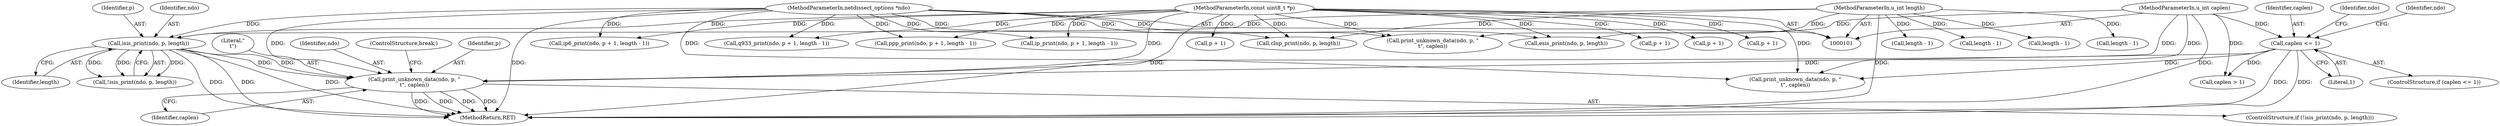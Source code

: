 digraph "1_tcpdump_1dcd10aceabbc03bf571ea32b892c522cbe923de_4@pointer" {
"1000164" [label="(Call,print_unknown_data(ndo, p, \"\n\t\", caplen))"];
"1000160" [label="(Call,isis_print(ndo, p, length))"];
"1000102" [label="(MethodParameterIn,netdissect_options *ndo)"];
"1000103" [label="(MethodParameterIn,const uint8_t *p)"];
"1000104" [label="(MethodParameterIn,u_int length)"];
"1000108" [label="(Call,caplen <= 1)"];
"1000105" [label="(MethodParameterIn,u_int caplen)"];
"1000159" [label="(Call,!isis_print(ndo, p, length))"];
"1000208" [label="(Call,p + 1)"];
"1000110" [label="(Literal,1)"];
"1000162" [label="(Identifier,p)"];
"1000261" [label="(MethodReturn,RET)"];
"1000114" [label="(Identifier,ndo)"];
"1000163" [label="(Identifier,length)"];
"1000108" [label="(Call,caplen <= 1)"];
"1000165" [label="(Identifier,ndo)"];
"1000141" [label="(Call,clnp_print(ndo, p, length))"];
"1000169" [label="(ControlStructure,break;)"];
"1000166" [label="(Identifier,p)"];
"1000216" [label="(Call,ppp_print(ndo, p + 1, length - 1))"];
"1000191" [label="(Call,length - 1)"];
"1000252" [label="(Call,caplen > 1)"];
"1000160" [label="(Call,isis_print(ndo, p, length))"];
"1000103" [label="(MethodParameterIn,const uint8_t *p)"];
"1000218" [label="(Call,p + 1)"];
"1000102" [label="(MethodParameterIn,netdissect_options *ndo)"];
"1000201" [label="(Call,length - 1)"];
"1000158" [label="(ControlStructure,if (!isis_print(ndo, p, length)))"];
"1000161" [label="(Identifier,ndo)"];
"1000145" [label="(Call,print_unknown_data(ndo, p, \"\n\t\", caplen))"];
"1000164" [label="(Call,print_unknown_data(ndo, p, \"\n\t\", caplen))"];
"1000107" [label="(ControlStructure,if (caplen <= 1))"];
"1000255" [label="(Call,print_unknown_data(ndo, p, \"\n\t\", caplen))"];
"1000206" [label="(Call,ip6_print(ndo, p + 1, length - 1))"];
"1000119" [label="(Identifier,ndo)"];
"1000167" [label="(Literal,\"\n\t\")"];
"1000211" [label="(Call,length - 1)"];
"1000196" [label="(Call,ip_print(ndo, p + 1, length - 1))"];
"1000152" [label="(Call,esis_print(ndo, p, length))"];
"1000105" [label="(MethodParameterIn,u_int caplen)"];
"1000198" [label="(Call,p + 1)"];
"1000104" [label="(MethodParameterIn,u_int length)"];
"1000221" [label="(Call,length - 1)"];
"1000168" [label="(Identifier,caplen)"];
"1000186" [label="(Call,q933_print(ndo, p + 1, length - 1))"];
"1000109" [label="(Identifier,caplen)"];
"1000188" [label="(Call,p + 1)"];
"1000164" -> "1000158"  [label="AST: "];
"1000164" -> "1000168"  [label="CFG: "];
"1000165" -> "1000164"  [label="AST: "];
"1000166" -> "1000164"  [label="AST: "];
"1000167" -> "1000164"  [label="AST: "];
"1000168" -> "1000164"  [label="AST: "];
"1000169" -> "1000164"  [label="CFG: "];
"1000164" -> "1000261"  [label="DDG: "];
"1000164" -> "1000261"  [label="DDG: "];
"1000164" -> "1000261"  [label="DDG: "];
"1000164" -> "1000261"  [label="DDG: "];
"1000160" -> "1000164"  [label="DDG: "];
"1000160" -> "1000164"  [label="DDG: "];
"1000102" -> "1000164"  [label="DDG: "];
"1000103" -> "1000164"  [label="DDG: "];
"1000108" -> "1000164"  [label="DDG: "];
"1000105" -> "1000164"  [label="DDG: "];
"1000160" -> "1000159"  [label="AST: "];
"1000160" -> "1000163"  [label="CFG: "];
"1000161" -> "1000160"  [label="AST: "];
"1000162" -> "1000160"  [label="AST: "];
"1000163" -> "1000160"  [label="AST: "];
"1000159" -> "1000160"  [label="CFG: "];
"1000160" -> "1000261"  [label="DDG: "];
"1000160" -> "1000261"  [label="DDG: "];
"1000160" -> "1000261"  [label="DDG: "];
"1000160" -> "1000159"  [label="DDG: "];
"1000160" -> "1000159"  [label="DDG: "];
"1000160" -> "1000159"  [label="DDG: "];
"1000102" -> "1000160"  [label="DDG: "];
"1000103" -> "1000160"  [label="DDG: "];
"1000104" -> "1000160"  [label="DDG: "];
"1000102" -> "1000101"  [label="AST: "];
"1000102" -> "1000261"  [label="DDG: "];
"1000102" -> "1000141"  [label="DDG: "];
"1000102" -> "1000145"  [label="DDG: "];
"1000102" -> "1000152"  [label="DDG: "];
"1000102" -> "1000186"  [label="DDG: "];
"1000102" -> "1000196"  [label="DDG: "];
"1000102" -> "1000206"  [label="DDG: "];
"1000102" -> "1000216"  [label="DDG: "];
"1000102" -> "1000255"  [label="DDG: "];
"1000103" -> "1000101"  [label="AST: "];
"1000103" -> "1000261"  [label="DDG: "];
"1000103" -> "1000141"  [label="DDG: "];
"1000103" -> "1000145"  [label="DDG: "];
"1000103" -> "1000152"  [label="DDG: "];
"1000103" -> "1000186"  [label="DDG: "];
"1000103" -> "1000188"  [label="DDG: "];
"1000103" -> "1000196"  [label="DDG: "];
"1000103" -> "1000198"  [label="DDG: "];
"1000103" -> "1000206"  [label="DDG: "];
"1000103" -> "1000208"  [label="DDG: "];
"1000103" -> "1000216"  [label="DDG: "];
"1000103" -> "1000218"  [label="DDG: "];
"1000103" -> "1000255"  [label="DDG: "];
"1000104" -> "1000101"  [label="AST: "];
"1000104" -> "1000261"  [label="DDG: "];
"1000104" -> "1000141"  [label="DDG: "];
"1000104" -> "1000152"  [label="DDG: "];
"1000104" -> "1000191"  [label="DDG: "];
"1000104" -> "1000201"  [label="DDG: "];
"1000104" -> "1000211"  [label="DDG: "];
"1000104" -> "1000221"  [label="DDG: "];
"1000108" -> "1000107"  [label="AST: "];
"1000108" -> "1000110"  [label="CFG: "];
"1000109" -> "1000108"  [label="AST: "];
"1000110" -> "1000108"  [label="AST: "];
"1000114" -> "1000108"  [label="CFG: "];
"1000119" -> "1000108"  [label="CFG: "];
"1000108" -> "1000261"  [label="DDG: "];
"1000108" -> "1000261"  [label="DDG: "];
"1000105" -> "1000108"  [label="DDG: "];
"1000108" -> "1000145"  [label="DDG: "];
"1000108" -> "1000252"  [label="DDG: "];
"1000105" -> "1000101"  [label="AST: "];
"1000105" -> "1000261"  [label="DDG: "];
"1000105" -> "1000145"  [label="DDG: "];
"1000105" -> "1000252"  [label="DDG: "];
"1000105" -> "1000255"  [label="DDG: "];
}
